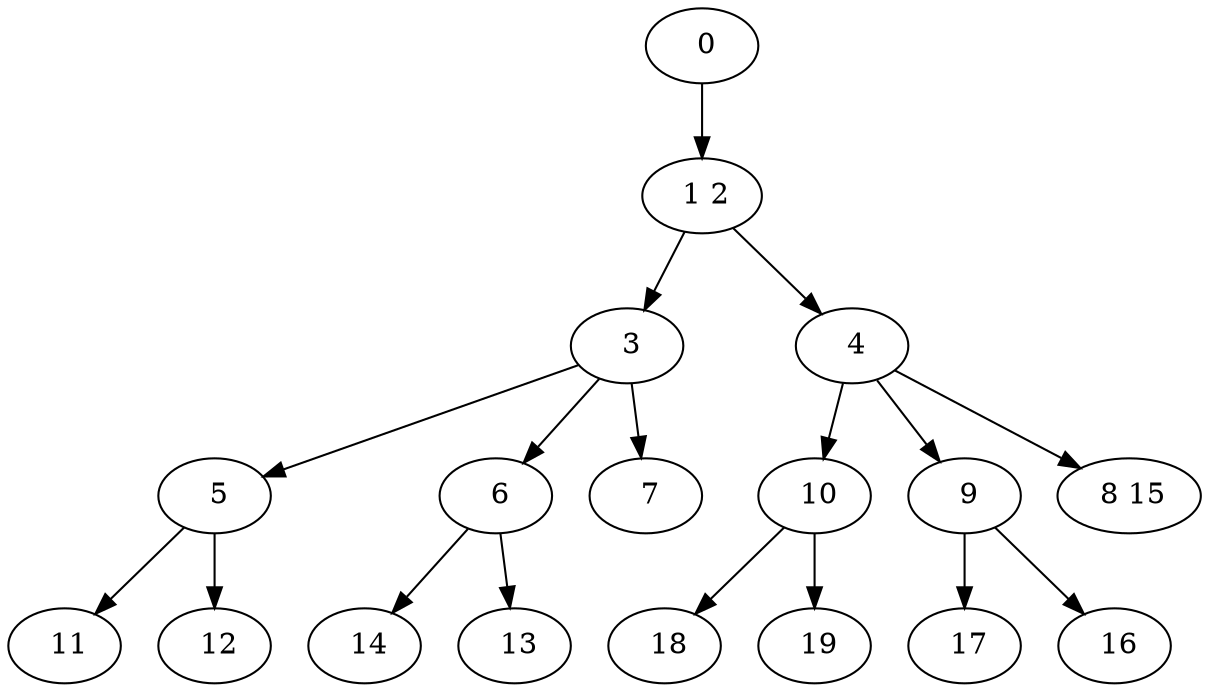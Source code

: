 digraph mytree {
" 0" -> " 1 2";
" 1 2" -> " 3";
" 1 2" -> " 4";
" 3" -> " 5";
" 3" -> " 6";
" 3" -> " 7";
" 5" -> " 11";
" 5" -> " 12";
" 6" -> " 14";
" 6" -> " 13";
" 7";
" 4" -> " 10";
" 4" -> " 9";
" 4" -> " 8 15";
" 10" -> " 18";
" 10" -> " 19";
" 9" -> " 17";
" 9" -> " 16";
" 17";
" 8 15";
" 11";
" 12";
" 14";
" 18";
" 19";
" 16";
" 13";
}
